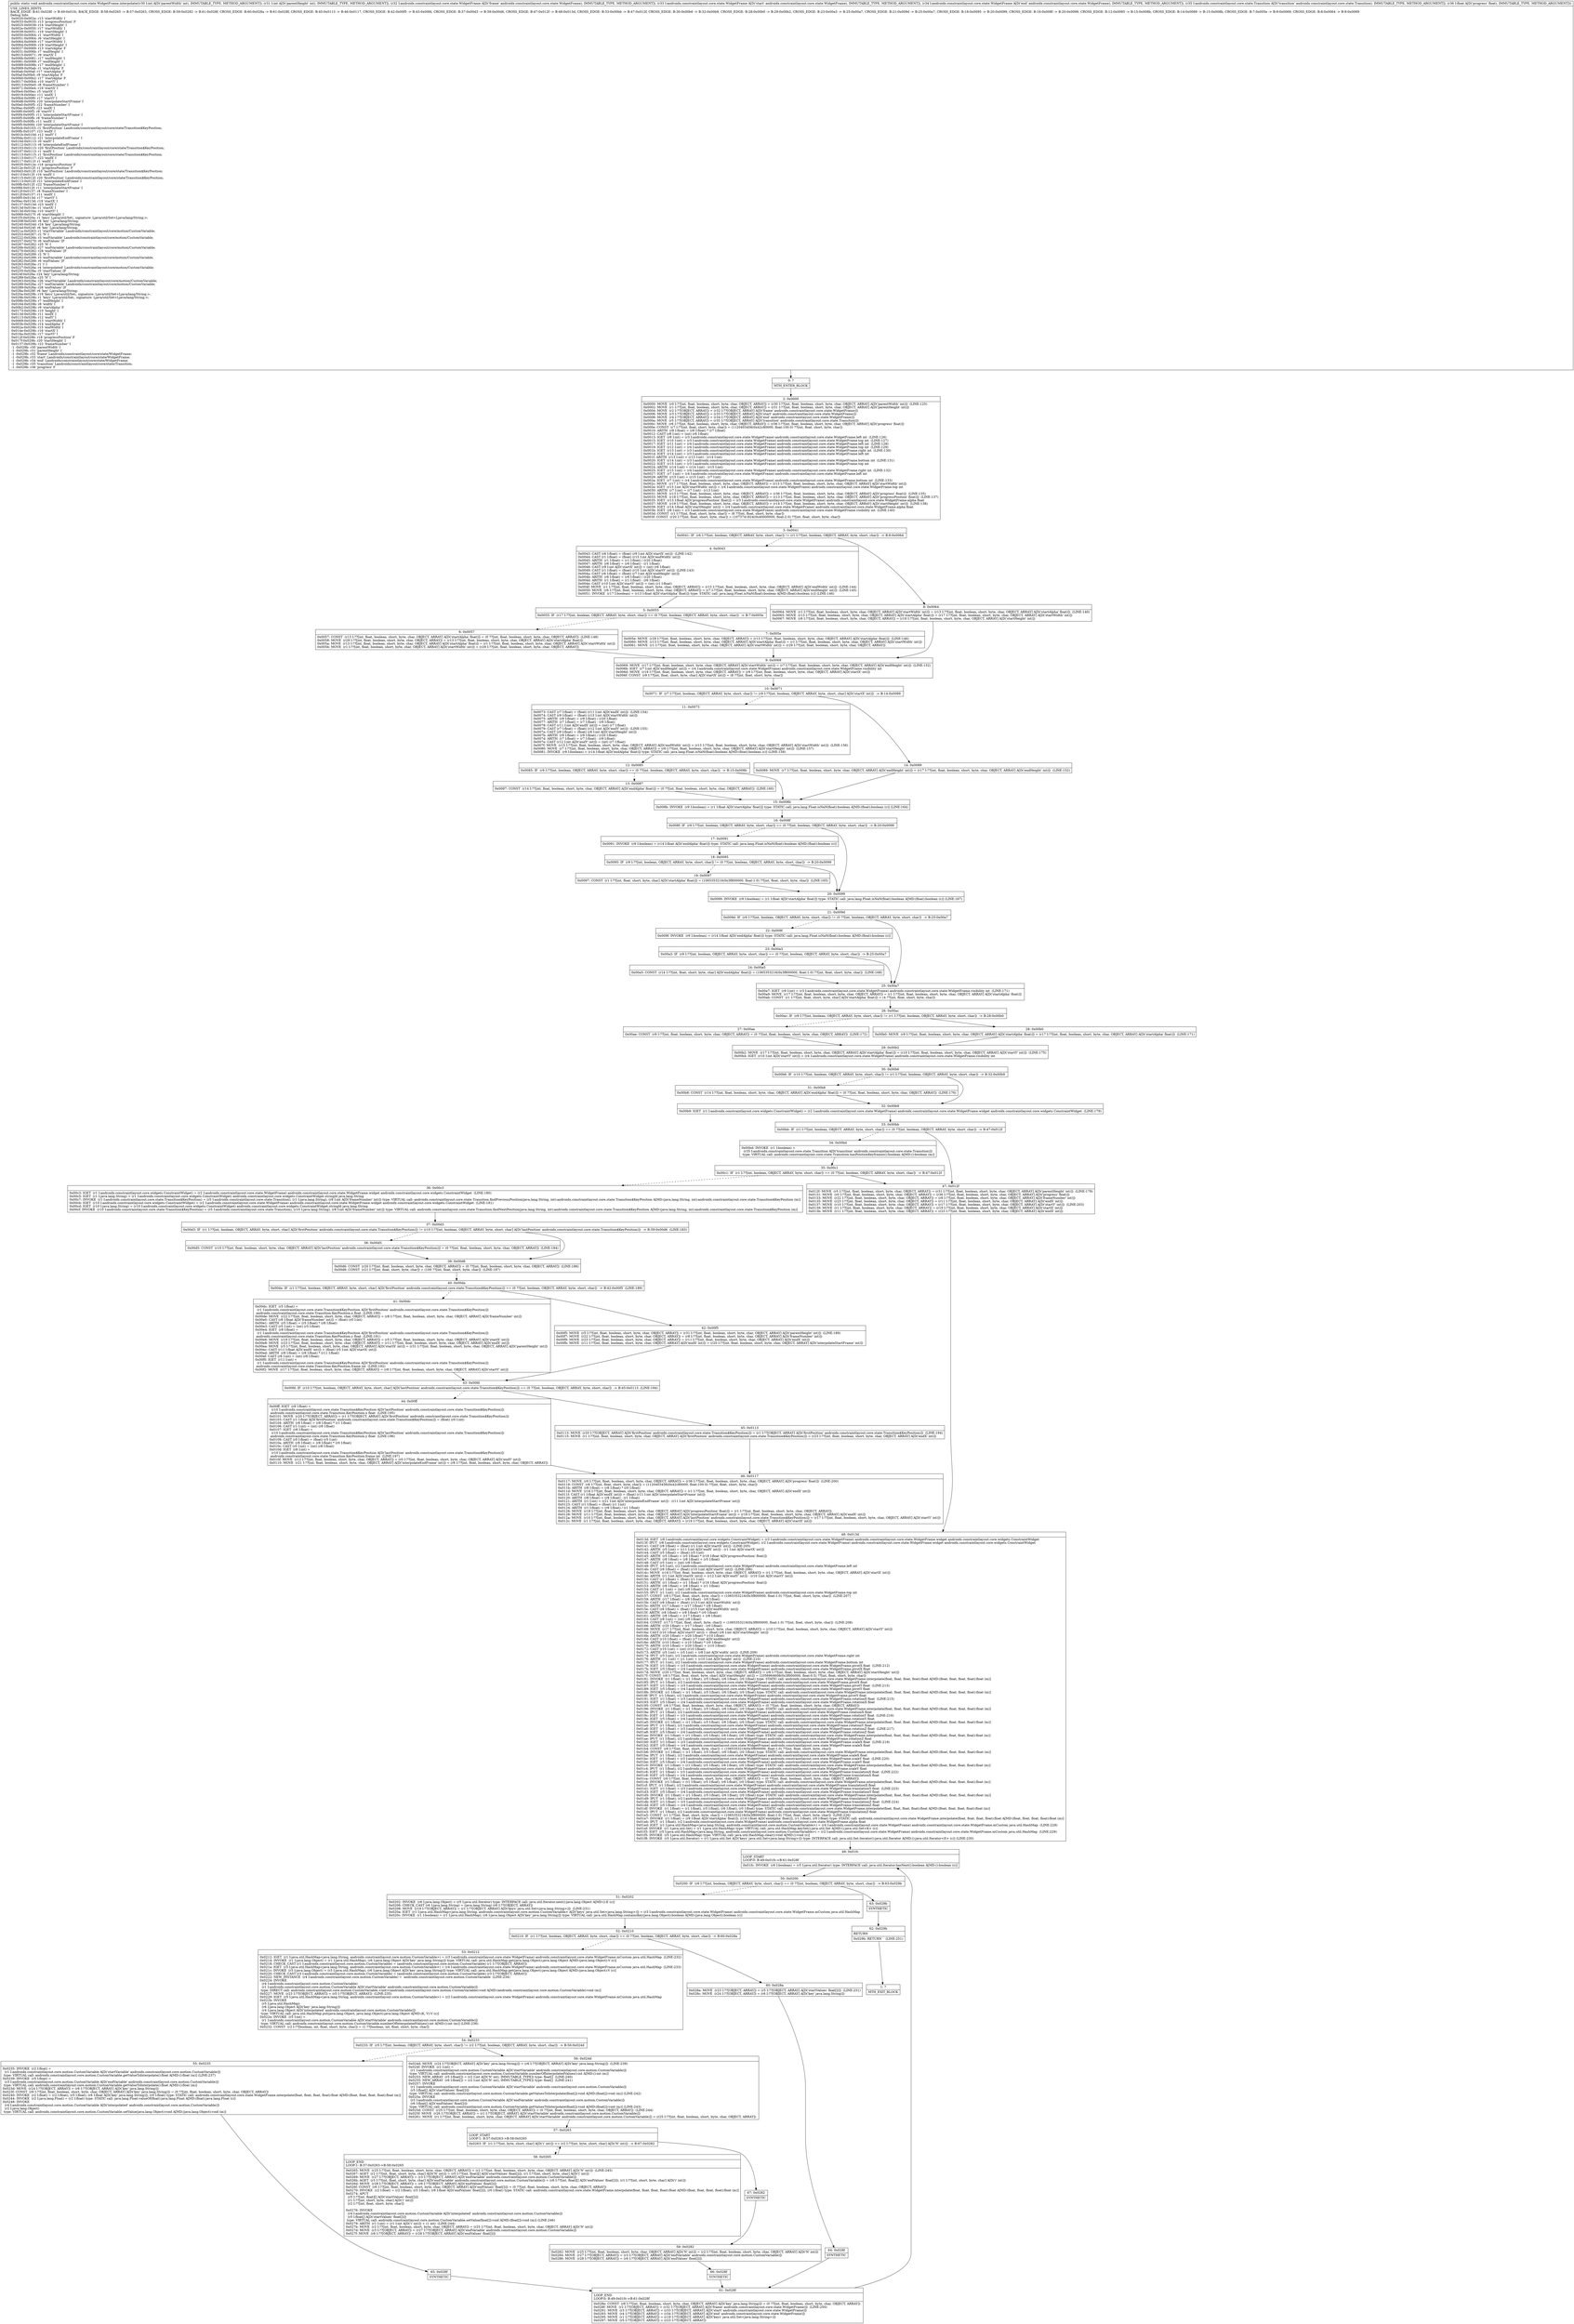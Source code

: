 digraph "CFG forandroidx.constraintlayout.core.state.WidgetFrame.interpolate(IILandroidx\/constraintlayout\/core\/state\/WidgetFrame;Landroidx\/constraintlayout\/core\/state\/WidgetFrame;Landroidx\/constraintlayout\/core\/state\/WidgetFrame;Landroidx\/constraintlayout\/core\/state\/Transition;F)V" {
Node_0 [shape=record,label="{0\:\ ?|MTH_ENTER_BLOCK\l}"];
Node_2 [shape=record,label="{2\:\ 0x0000|0x0000: MOVE  (r0 I:??[int, float, boolean, short, byte, char, OBJECT, ARRAY]) = (r30 I:??[int, float, boolean, short, byte, char, OBJECT, ARRAY] A[D('parentWidth' int)])  (LINE:125)\l0x0002: MOVE  (r1 I:??[int, float, boolean, short, byte, char, OBJECT, ARRAY]) = (r31 I:??[int, float, boolean, short, byte, char, OBJECT, ARRAY] A[D('parentHeight' int)]) \l0x0004: MOVE  (r2 I:??[OBJECT, ARRAY]) = (r32 I:??[OBJECT, ARRAY] A[D('frame' androidx.constraintlayout.core.state.WidgetFrame)]) \l0x0006: MOVE  (r3 I:??[OBJECT, ARRAY]) = (r33 I:??[OBJECT, ARRAY] A[D('start' androidx.constraintlayout.core.state.WidgetFrame)]) \l0x0008: MOVE  (r4 I:??[OBJECT, ARRAY]) = (r34 I:??[OBJECT, ARRAY] A[D('end' androidx.constraintlayout.core.state.WidgetFrame)]) \l0x000a: MOVE  (r5 I:??[OBJECT, ARRAY]) = (r35 I:??[OBJECT, ARRAY] A[D('transition' androidx.constraintlayout.core.state.Transition)]) \l0x000c: MOVE  (r6 I:??[int, float, boolean, short, byte, char, OBJECT, ARRAY]) = (r36 I:??[int, float, boolean, short, byte, char, OBJECT, ARRAY] A[D('progress' float)]) \l0x000e: CONST  (r7 I:??[int, float, short, byte, char]) = (1120403456(0x42c80000, float:100.0) ??[int, float, short, byte, char]) \l0x0010: ARITH  (r8 I:float) = (r6 I:float) * (r7 I:float) \l0x0012: CAST (r8 I:int) = (int) (r8 I:float) \l0x0013: IGET  (r9 I:int) = (r3 I:androidx.constraintlayout.core.state.WidgetFrame) androidx.constraintlayout.core.state.WidgetFrame.left int  (LINE:126)\l0x0015: IGET  (r10 I:int) = (r3 I:androidx.constraintlayout.core.state.WidgetFrame) androidx.constraintlayout.core.state.WidgetFrame.top int  (LINE:127)\l0x0017: IGET  (r11 I:int) = (r4 I:androidx.constraintlayout.core.state.WidgetFrame) androidx.constraintlayout.core.state.WidgetFrame.left int  (LINE:128)\l0x0019: IGET  (r12 I:int) = (r4 I:androidx.constraintlayout.core.state.WidgetFrame) androidx.constraintlayout.core.state.WidgetFrame.top int  (LINE:129)\l0x001b: IGET  (r13 I:int) = (r3 I:androidx.constraintlayout.core.state.WidgetFrame) androidx.constraintlayout.core.state.WidgetFrame.right int  (LINE:130)\l0x001d: IGET  (r14 I:int) = (r3 I:androidx.constraintlayout.core.state.WidgetFrame) androidx.constraintlayout.core.state.WidgetFrame.left int \l0x001f: ARITH  (r13 I:int) = (r13 I:int) \- (r14 I:int) \l0x0020: IGET  (r14 I:int) = (r3 I:androidx.constraintlayout.core.state.WidgetFrame) androidx.constraintlayout.core.state.WidgetFrame.bottom int  (LINE:131)\l0x0022: IGET  (r15 I:int) = (r3 I:androidx.constraintlayout.core.state.WidgetFrame) androidx.constraintlayout.core.state.WidgetFrame.top int \l0x0024: ARITH  (r14 I:int) = (r14 I:int) \- (r15 I:int) \l0x0025: IGET  (r15 I:int) = (r4 I:androidx.constraintlayout.core.state.WidgetFrame) androidx.constraintlayout.core.state.WidgetFrame.right int  (LINE:132)\l0x0027: IGET  (r7 I:int) = (r4 I:androidx.constraintlayout.core.state.WidgetFrame) androidx.constraintlayout.core.state.WidgetFrame.left int \l0x0029: ARITH  (r15 I:int) = (r15 I:int) \- (r7 I:int) \l0x002a: IGET  (r7 I:int) = (r4 I:androidx.constraintlayout.core.state.WidgetFrame) androidx.constraintlayout.core.state.WidgetFrame.bottom int  (LINE:133)\l0x002c: MOVE  (r17 I:??[int, float, boolean, short, byte, char, OBJECT, ARRAY]) = (r13 I:??[int, float, boolean, short, byte, char, OBJECT, ARRAY] A[D('startWidth' int)]) \l0x002e: IGET  (r13 I:int A[D('startWidth' int)]) = (r4 I:androidx.constraintlayout.core.state.WidgetFrame) androidx.constraintlayout.core.state.WidgetFrame.top int \l0x0030: ARITH  (r7 I:int) = (r7 I:int) \- (r13 I:int) \l0x0031: MOVE  (r13 I:??[int, float, boolean, short, byte, char, OBJECT, ARRAY]) = (r36 I:??[int, float, boolean, short, byte, char, OBJECT, ARRAY] A[D('progress' float)])  (LINE:135)\l0x0033: MOVE  (r18 I:??[int, float, boolean, short, byte, char, OBJECT, ARRAY]) = (r13 I:??[int, float, boolean, short, byte, char, OBJECT, ARRAY] A[D('progressPosition' float)])  (LINE:137)\l0x0035: IGET  (r13 I:float A[D('progressPosition' float)]) = (r3 I:androidx.constraintlayout.core.state.WidgetFrame) androidx.constraintlayout.core.state.WidgetFrame.alpha float \l0x0037: MOVE  (r19 I:??[int, float, boolean, short, byte, char, OBJECT, ARRAY]) = (r14 I:??[int, float, boolean, short, byte, char, OBJECT, ARRAY] A[D('startHeight' int)])  (LINE:138)\l0x0039: IGET  (r14 I:float A[D('startHeight' int)]) = (r4 I:androidx.constraintlayout.core.state.WidgetFrame) androidx.constraintlayout.core.state.WidgetFrame.alpha float \l0x003b: IGET  (r6 I:int) = (r3 I:androidx.constraintlayout.core.state.WidgetFrame) androidx.constraintlayout.core.state.WidgetFrame.visibility int  (LINE:140)\l0x003d: CONST  (r1 I:??[int, float, short, byte, char]) = (8 ??[int, float, short, byte, char]) \l0x003f: CONST  (r20 I:??[int, float, short, byte, char]) = (1073741824(0x40000000, float:2.0) ??[int, float, short, byte, char]) \l}"];
Node_3 [shape=record,label="{3\:\ 0x0041|0x0041: IF  (r6 I:??[int, boolean, OBJECT, ARRAY, byte, short, char]) != (r1 I:??[int, boolean, OBJECT, ARRAY, byte, short, char])  \-\> B:8:0x0064 \l}"];
Node_4 [shape=record,label="{4\:\ 0x0043|0x0043: CAST (r6 I:float) = (float) (r9 I:int A[D('startX' int)])  (LINE:142)\l0x0044: CAST (r1 I:float) = (float) (r15 I:int A[D('endWidth' int)]) \l0x0045: ARITH  (r1 I:float) = (r1 I:float) \/ (r20 I:float) \l0x0047: ARITH  (r6 I:float) = (r6 I:float) \- (r1 I:float) \l0x0048: CAST (r9 I:int A[D('startX' int)]) = (int) (r6 I:float) \l0x0049: CAST (r1 I:float) = (float) (r10 I:int A[D('startY' int)])  (LINE:143)\l0x004a: CAST (r6 I:float) = (float) (r7 I:int A[D('endHeight' int)]) \l0x004b: ARITH  (r6 I:float) = (r6 I:float) \/ (r20 I:float) \l0x004d: ARITH  (r1 I:float) = (r1 I:float) \- (r6 I:float) \l0x004e: CAST (r10 I:int A[D('startY' int)]) = (int) (r1 I:float) \l0x004f: MOVE  (r1 I:??[int, float, boolean, short, byte, char, OBJECT, ARRAY]) = (r15 I:??[int, float, boolean, short, byte, char, OBJECT, ARRAY] A[D('endWidth' int)])  (LINE:144)\l0x0050: MOVE  (r6 I:??[int, float, boolean, short, byte, char, OBJECT, ARRAY]) = (r7 I:??[int, float, boolean, short, byte, char, OBJECT, ARRAY] A[D('endHeight' int)])  (LINE:145)\l0x0051: INVOKE  (r17 I:boolean) = (r13 I:float A[D('startAlpha' float)]) type: STATIC call: java.lang.Float.isNaN(float):boolean A[MD:(float):boolean (c)] (LINE:146)\l}"];
Node_5 [shape=record,label="{5\:\ 0x0055|0x0055: IF  (r17 I:??[int, boolean, OBJECT, ARRAY, byte, short, char]) == (0 ??[int, boolean, OBJECT, ARRAY, byte, short, char])  \-\> B:7:0x005e \l}"];
Node_6 [shape=record,label="{6\:\ 0x0057|0x0057: CONST  (r13 I:??[int, float, boolean, short, byte, char, OBJECT, ARRAY] A[D('startAlpha' float)]) = (0 ??[int, float, boolean, short, byte, char, OBJECT, ARRAY])  (LINE:148)\l0x0058: MOVE  (r29 I:??[int, float, boolean, short, byte, char, OBJECT, ARRAY]) = (r13 I:??[int, float, boolean, short, byte, char, OBJECT, ARRAY] A[D('startAlpha' float)]) \l0x005a: MOVE  (r13 I:??[int, float, boolean, short, byte, char, OBJECT, ARRAY] A[D('startAlpha' float)]) = (r1 I:??[int, float, boolean, short, byte, char, OBJECT, ARRAY] A[D('startWidth' int)]) \l0x005b: MOVE  (r1 I:??[int, float, boolean, short, byte, char, OBJECT, ARRAY] A[D('startWidth' int)]) = (r29 I:??[int, float, boolean, short, byte, char, OBJECT, ARRAY]) \l}"];
Node_9 [shape=record,label="{9\:\ 0x0069|0x0069: MOVE  (r17 I:??[int, float, boolean, short, byte, char, OBJECT, ARRAY] A[D('startWidth' int)]) = (r7 I:??[int, float, boolean, short, byte, char, OBJECT, ARRAY] A[D('endHeight' int)])  (LINE:152)\l0x006b: IGET  (r7 I:int A[D('endHeight' int)]) = (r4 I:androidx.constraintlayout.core.state.WidgetFrame) androidx.constraintlayout.core.state.WidgetFrame.visibility int \l0x006d: MOVE  (r19 I:??[int, float, boolean, short, byte, char, OBJECT, ARRAY]) = (r9 I:??[int, float, boolean, short, byte, char, OBJECT, ARRAY] A[D('startX' int)]) \l0x006f: CONST  (r9 I:??[int, float, short, byte, char] A[D('startX' int)]) = (8 ??[int, float, short, byte, char]) \l}"];
Node_10 [shape=record,label="{10\:\ 0x0071|0x0071: IF  (r7 I:??[int, boolean, OBJECT, ARRAY, byte, short, char]) != (r9 I:??[int, boolean, OBJECT, ARRAY, byte, short, char] A[D('startX' int)])  \-\> B:14:0x0089 \l}"];
Node_11 [shape=record,label="{11\:\ 0x0073|0x0073: CAST (r7 I:float) = (float) (r11 I:int A[D('endX' int)])  (LINE:154)\l0x0074: CAST (r9 I:float) = (float) (r13 I:int A[D('startWidth' int)]) \l0x0075: ARITH  (r9 I:float) = (r9 I:float) \/ (r20 I:float) \l0x0077: ARITH  (r7 I:float) = (r7 I:float) \- (r9 I:float) \l0x0078: CAST (r11 I:int A[D('endX' int)]) = (int) (r7 I:float) \l0x0079: CAST (r7 I:float) = (float) (r12 I:int A[D('endY' int)])  (LINE:155)\l0x007a: CAST (r9 I:float) = (float) (r6 I:int A[D('startHeight' int)]) \l0x007b: ARITH  (r9 I:float) = (r9 I:float) \/ (r20 I:float) \l0x007d: ARITH  (r7 I:float) = (r7 I:float) \- (r9 I:float) \l0x007e: CAST (r12 I:int A[D('endY' int)]) = (int) (r7 I:float) \l0x007f: MOVE  (r15 I:??[int, float, boolean, short, byte, char, OBJECT, ARRAY] A[D('endWidth' int)]) = (r13 I:??[int, float, boolean, short, byte, char, OBJECT, ARRAY] A[D('startWidth' int)])  (LINE:156)\l0x0080: MOVE  (r7 I:??[int, float, boolean, short, byte, char, OBJECT, ARRAY]) = (r6 I:??[int, float, boolean, short, byte, char, OBJECT, ARRAY] A[D('startHeight' int)])  (LINE:157)\l0x0081: INVOKE  (r9 I:boolean) = (r14 I:float A[D('endAlpha' float)]) type: STATIC call: java.lang.Float.isNaN(float):boolean A[MD:(float):boolean (c)] (LINE:158)\l}"];
Node_12 [shape=record,label="{12\:\ 0x0085|0x0085: IF  (r9 I:??[int, boolean, OBJECT, ARRAY, byte, short, char]) == (0 ??[int, boolean, OBJECT, ARRAY, byte, short, char])  \-\> B:15:0x008b \l}"];
Node_13 [shape=record,label="{13\:\ 0x0087|0x0087: CONST  (r14 I:??[int, float, boolean, short, byte, char, OBJECT, ARRAY] A[D('endAlpha' float)]) = (0 ??[int, float, boolean, short, byte, char, OBJECT, ARRAY])  (LINE:160)\l}"];
Node_15 [shape=record,label="{15\:\ 0x008b|0x008b: INVOKE  (r9 I:boolean) = (r1 I:float A[D('startAlpha' float)]) type: STATIC call: java.lang.Float.isNaN(float):boolean A[MD:(float):boolean (c)] (LINE:164)\l}"];
Node_16 [shape=record,label="{16\:\ 0x008f|0x008f: IF  (r9 I:??[int, boolean, OBJECT, ARRAY, byte, short, char]) == (0 ??[int, boolean, OBJECT, ARRAY, byte, short, char])  \-\> B:20:0x0099 \l}"];
Node_17 [shape=record,label="{17\:\ 0x0091|0x0091: INVOKE  (r9 I:boolean) = (r14 I:float A[D('endAlpha' float)]) type: STATIC call: java.lang.Float.isNaN(float):boolean A[MD:(float):boolean (c)]\l}"];
Node_18 [shape=record,label="{18\:\ 0x0095|0x0095: IF  (r9 I:??[int, boolean, OBJECT, ARRAY, byte, short, char]) != (0 ??[int, boolean, OBJECT, ARRAY, byte, short, char])  \-\> B:20:0x0099 \l}"];
Node_19 [shape=record,label="{19\:\ 0x0097|0x0097: CONST  (r1 I:??[int, float, short, byte, char] A[D('startAlpha' float)]) = (1065353216(0x3f800000, float:1.0) ??[int, float, short, byte, char])  (LINE:165)\l}"];
Node_20 [shape=record,label="{20\:\ 0x0099|0x0099: INVOKE  (r9 I:boolean) = (r1 I:float A[D('startAlpha' float)]) type: STATIC call: java.lang.Float.isNaN(float):boolean A[MD:(float):boolean (c)] (LINE:167)\l}"];
Node_21 [shape=record,label="{21\:\ 0x009d|0x009d: IF  (r9 I:??[int, boolean, OBJECT, ARRAY, byte, short, char]) != (0 ??[int, boolean, OBJECT, ARRAY, byte, short, char])  \-\> B:25:0x00a7 \l}"];
Node_22 [shape=record,label="{22\:\ 0x009f|0x009f: INVOKE  (r9 I:boolean) = (r14 I:float A[D('endAlpha' float)]) type: STATIC call: java.lang.Float.isNaN(float):boolean A[MD:(float):boolean (c)]\l}"];
Node_23 [shape=record,label="{23\:\ 0x00a3|0x00a3: IF  (r9 I:??[int, boolean, OBJECT, ARRAY, byte, short, char]) == (0 ??[int, boolean, OBJECT, ARRAY, byte, short, char])  \-\> B:25:0x00a7 \l}"];
Node_24 [shape=record,label="{24\:\ 0x00a5|0x00a5: CONST  (r14 I:??[int, float, short, byte, char] A[D('endAlpha' float)]) = (1065353216(0x3f800000, float:1.0) ??[int, float, short, byte, char])  (LINE:168)\l}"];
Node_25 [shape=record,label="{25\:\ 0x00a7|0x00a7: IGET  (r9 I:int) = (r3 I:androidx.constraintlayout.core.state.WidgetFrame) androidx.constraintlayout.core.state.WidgetFrame.visibility int  (LINE:171)\l0x00a9: MOVE  (r17 I:??[int, float, boolean, short, byte, char, OBJECT, ARRAY]) = (r1 I:??[int, float, boolean, short, byte, char, OBJECT, ARRAY] A[D('startAlpha' float)]) \l0x00ab: CONST  (r1 I:??[int, float, short, byte, char] A[D('startAlpha' float)]) = (4 ??[int, float, short, byte, char]) \l}"];
Node_26 [shape=record,label="{26\:\ 0x00ac|0x00ac: IF  (r9 I:??[int, boolean, OBJECT, ARRAY, byte, short, char]) != (r1 I:??[int, boolean, OBJECT, ARRAY, byte, short, char])  \-\> B:28:0x00b0 \l}"];
Node_27 [shape=record,label="{27\:\ 0x00ae|0x00ae: CONST  (r9 I:??[int, float, boolean, short, byte, char, OBJECT, ARRAY]) = (0 ??[int, float, boolean, short, byte, char, OBJECT, ARRAY])  (LINE:172)\l}"];
Node_29 [shape=record,label="{29\:\ 0x00b2|0x00b2: MOVE  (r17 I:??[int, float, boolean, short, byte, char, OBJECT, ARRAY] A[D('startAlpha' float)]) = (r10 I:??[int, float, boolean, short, byte, char, OBJECT, ARRAY] A[D('startY' int)])  (LINE:175)\l0x00b4: IGET  (r10 I:int A[D('startY' int)]) = (r4 I:androidx.constraintlayout.core.state.WidgetFrame) androidx.constraintlayout.core.state.WidgetFrame.visibility int \l}"];
Node_30 [shape=record,label="{30\:\ 0x00b6|0x00b6: IF  (r10 I:??[int, boolean, OBJECT, ARRAY, byte, short, char]) != (r1 I:??[int, boolean, OBJECT, ARRAY, byte, short, char])  \-\> B:32:0x00b9 \l}"];
Node_31 [shape=record,label="{31\:\ 0x00b8|0x00b8: CONST  (r14 I:??[int, float, boolean, short, byte, char, OBJECT, ARRAY] A[D('endAlpha' float)]) = (0 ??[int, float, boolean, short, byte, char, OBJECT, ARRAY])  (LINE:176)\l}"];
Node_32 [shape=record,label="{32\:\ 0x00b9|0x00b9: IGET  (r1 I:androidx.constraintlayout.core.widgets.ConstraintWidget) = (r2 I:androidx.constraintlayout.core.state.WidgetFrame) androidx.constraintlayout.core.state.WidgetFrame.widget androidx.constraintlayout.core.widgets.ConstraintWidget  (LINE:179)\l}"];
Node_33 [shape=record,label="{33\:\ 0x00bb|0x00bb: IF  (r1 I:??[int, boolean, OBJECT, ARRAY, byte, short, char]) == (0 ??[int, boolean, OBJECT, ARRAY, byte, short, char])  \-\> B:47:0x012f \l}"];
Node_34 [shape=record,label="{34\:\ 0x00bd|0x00bd: INVOKE  (r1 I:boolean) = \l  (r35 I:androidx.constraintlayout.core.state.Transition A[D('transition' androidx.constraintlayout.core.state.Transition)])\l type: VIRTUAL call: androidx.constraintlayout.core.state.Transition.hasPositionKeyframes():boolean A[MD:():boolean (m)]\l}"];
Node_35 [shape=record,label="{35\:\ 0x00c1|0x00c1: IF  (r1 I:??[int, boolean, OBJECT, ARRAY, byte, short, char]) == (0 ??[int, boolean, OBJECT, ARRAY, byte, short, char])  \-\> B:47:0x012f \l}"];
Node_36 [shape=record,label="{36\:\ 0x00c3|0x00c3: IGET  (r1 I:androidx.constraintlayout.core.widgets.ConstraintWidget) = (r2 I:androidx.constraintlayout.core.state.WidgetFrame) androidx.constraintlayout.core.state.WidgetFrame.widget androidx.constraintlayout.core.widgets.ConstraintWidget  (LINE:180)\l0x00c5: IGET  (r1 I:java.lang.String) = (r1 I:androidx.constraintlayout.core.widgets.ConstraintWidget) androidx.constraintlayout.core.widgets.ConstraintWidget.stringId java.lang.String \l0x00c7: INVOKE  (r1 I:androidx.constraintlayout.core.state.Transition$KeyPosition) = (r5 I:androidx.constraintlayout.core.state.Transition), (r1 I:java.lang.String), (r8 I:int A[D('frameNumber' int)]) type: VIRTUAL call: androidx.constraintlayout.core.state.Transition.findPreviousPosition(java.lang.String, int):androidx.constraintlayout.core.state.Transition$KeyPosition A[MD:(java.lang.String, int):androidx.constraintlayout.core.state.Transition$KeyPosition (m)]\l0x00cb: IGET  (r10 I:androidx.constraintlayout.core.widgets.ConstraintWidget) = (r2 I:androidx.constraintlayout.core.state.WidgetFrame) androidx.constraintlayout.core.state.WidgetFrame.widget androidx.constraintlayout.core.widgets.ConstraintWidget  (LINE:181)\l0x00cd: IGET  (r10 I:java.lang.String) = (r10 I:androidx.constraintlayout.core.widgets.ConstraintWidget) androidx.constraintlayout.core.widgets.ConstraintWidget.stringId java.lang.String \l0x00cf: INVOKE  (r10 I:androidx.constraintlayout.core.state.Transition$KeyPosition) = (r5 I:androidx.constraintlayout.core.state.Transition), (r10 I:java.lang.String), (r8 I:int A[D('frameNumber' int)]) type: VIRTUAL call: androidx.constraintlayout.core.state.Transition.findNextPosition(java.lang.String, int):androidx.constraintlayout.core.state.Transition$KeyPosition A[MD:(java.lang.String, int):androidx.constraintlayout.core.state.Transition$KeyPosition (m)]\l}"];
Node_37 [shape=record,label="{37\:\ 0x00d3|0x00d3: IF  (r1 I:??[int, boolean, OBJECT, ARRAY, byte, short, char] A[D('firstPosition' androidx.constraintlayout.core.state.Transition$KeyPosition)]) != (r10 I:??[int, boolean, OBJECT, ARRAY, byte, short, char] A[D('lastPosition' androidx.constraintlayout.core.state.Transition$KeyPosition)])  \-\> B:39:0x00d6  (LINE:183)\l}"];
Node_38 [shape=record,label="{38\:\ 0x00d5|0x00d5: CONST  (r10 I:??[int, float, boolean, short, byte, char, OBJECT, ARRAY] A[D('lastPosition' androidx.constraintlayout.core.state.Transition$KeyPosition)]) = (0 ??[int, float, boolean, short, byte, char, OBJECT, ARRAY])  (LINE:184)\l}"];
Node_39 [shape=record,label="{39\:\ 0x00d6|0x00d6: CONST  (r20 I:??[int, float, boolean, short, byte, char, OBJECT, ARRAY]) = (0 ??[int, float, boolean, short, byte, char, OBJECT, ARRAY])  (LINE:186)\l0x00d8: CONST  (r21 I:??[int, float, short, byte, char]) = (100 ??[int, float, short, byte, char])  (LINE:187)\l}"];
Node_40 [shape=record,label="{40\:\ 0x00da|0x00da: IF  (r1 I:??[int, boolean, OBJECT, ARRAY, byte, short, char] A[D('firstPosition' androidx.constraintlayout.core.state.Transition$KeyPosition)]) == (0 ??[int, boolean, OBJECT, ARRAY, byte, short, char])  \-\> B:42:0x00f5  (LINE:189)\l}"];
Node_41 [shape=record,label="{41\:\ 0x00dc|0x00dc: IGET  (r5 I:float) = \l  (r1 I:androidx.constraintlayout.core.state.Transition$KeyPosition A[D('firstPosition' androidx.constraintlayout.core.state.Transition$KeyPosition)])\l androidx.constraintlayout.core.state.Transition.KeyPosition.x float  (LINE:190)\l0x00de: MOVE  (r22 I:??[int, float, boolean, short, byte, char, OBJECT, ARRAY]) = (r8 I:??[int, float, boolean, short, byte, char, OBJECT, ARRAY] A[D('frameNumber' int)]) \l0x00e0: CAST (r8 I:float A[D('frameNumber' int)]) = (float) (r0 I:int) \l0x00e1: ARITH  (r5 I:float) = (r5 I:float) * (r8 I:float) \l0x00e3: CAST (r5 I:int) = (int) (r5 I:float) \l0x00e4: IGET  (r8 I:float) = \l  (r1 I:androidx.constraintlayout.core.state.Transition$KeyPosition A[D('firstPosition' androidx.constraintlayout.core.state.Transition$KeyPosition)])\l androidx.constraintlayout.core.state.Transition.KeyPosition.y float  (LINE:191)\l0x00e6: MOVE  (r19 I:??[int, float, boolean, short, byte, char, OBJECT, ARRAY]) = (r5 I:??[int, float, boolean, short, byte, char, OBJECT, ARRAY] A[D('startX' int)]) \l0x00e8: MOVE  (r23 I:??[int, float, boolean, short, byte, char, OBJECT, ARRAY]) = (r11 I:??[int, float, boolean, short, byte, char, OBJECT, ARRAY] A[D('endX' int)]) \l0x00ea: MOVE  (r5 I:??[int, float, boolean, short, byte, char, OBJECT, ARRAY] A[D('startX' int)]) = (r31 I:??[int, float, boolean, short, byte, char, OBJECT, ARRAY] A[D('parentHeight' int)]) \l0x00ec: CAST (r11 I:float A[D('endX' int)]) = (float) (r5 I:int A[D('startX' int)]) \l0x00ed: ARITH  (r8 I:float) = (r8 I:float) * (r11 I:float) \l0x00ef: CAST (r8 I:int) = (int) (r8 I:float) \l0x00f0: IGET  (r11 I:int) = \l  (r1 I:androidx.constraintlayout.core.state.Transition$KeyPosition A[D('firstPosition' androidx.constraintlayout.core.state.Transition$KeyPosition)])\l androidx.constraintlayout.core.state.Transition.KeyPosition.frame int  (LINE:192)\l0x00f2: MOVE  (r17 I:??[int, float, boolean, short, byte, char, OBJECT, ARRAY]) = (r8 I:??[int, float, boolean, short, byte, char, OBJECT, ARRAY] A[D('startY' int)]) \l}"];
Node_43 [shape=record,label="{43\:\ 0x00fd|0x00fd: IF  (r10 I:??[int, boolean, OBJECT, ARRAY, byte, short, char] A[D('lastPosition' androidx.constraintlayout.core.state.Transition$KeyPosition)]) == (0 ??[int, boolean, OBJECT, ARRAY, byte, short, char])  \-\> B:45:0x0113  (LINE:194)\l}"];
Node_44 [shape=record,label="{44\:\ 0x00ff|0x00ff: IGET  (r8 I:float) = \l  (r10 I:androidx.constraintlayout.core.state.Transition$KeyPosition A[D('lastPosition' androidx.constraintlayout.core.state.Transition$KeyPosition)])\l androidx.constraintlayout.core.state.Transition.KeyPosition.x float  (LINE:195)\l0x0101: MOVE  (r20 I:??[OBJECT, ARRAY]) = (r1 I:??[OBJECT, ARRAY] A[D('firstPosition' androidx.constraintlayout.core.state.Transition$KeyPosition)]) \l0x0103: CAST (r1 I:float A[D('firstPosition' androidx.constraintlayout.core.state.Transition$KeyPosition)]) = (float) (r0 I:int) \l0x0104: ARITH  (r8 I:float) = (r8 I:float) * (r1 I:float) \l0x0106: CAST (r1 I:int) = (int) (r8 I:float) \l0x0107: IGET  (r8 I:float) = \l  (r10 I:androidx.constraintlayout.core.state.Transition$KeyPosition A[D('lastPosition' androidx.constraintlayout.core.state.Transition$KeyPosition)])\l androidx.constraintlayout.core.state.Transition.KeyPosition.y float  (LINE:196)\l0x0109: CAST (r0 I:float) = (float) (r5 I:int) \l0x010a: ARITH  (r8 I:float) = (r8 I:float) * (r0 I:float) \l0x010c: CAST (r0 I:int) = (int) (r8 I:float) \l0x010d: IGET  (r8 I:int) = \l  (r10 I:androidx.constraintlayout.core.state.Transition$KeyPosition A[D('lastPosition' androidx.constraintlayout.core.state.Transition$KeyPosition)])\l androidx.constraintlayout.core.state.Transition.KeyPosition.frame int  (LINE:197)\l0x010f: MOVE  (r12 I:??[int, float, boolean, short, byte, char, OBJECT, ARRAY]) = (r0 I:??[int, float, boolean, short, byte, char, OBJECT, ARRAY] A[D('endY' int)]) \l0x0110: MOVE  (r21 I:??[int, float, boolean, short, byte, char, OBJECT, ARRAY] A[D('interpolateEndFrame' int)]) = (r8 I:??[int, float, boolean, short, byte, char, OBJECT, ARRAY]) \l}"];
Node_46 [shape=record,label="{46\:\ 0x0117|0x0117: MOVE  (r0 I:??[int, float, boolean, short, byte, char, OBJECT, ARRAY]) = (r36 I:??[int, float, boolean, short, byte, char, OBJECT, ARRAY] A[D('progress' float)])  (LINE:200)\l0x0119: CONST  (r8 I:??[int, float, short, byte, char]) = (1120403456(0x42c80000, float:100.0) ??[int, float, short, byte, char]) \l0x011b: ARITH  (r8 I:float) = (r8 I:float) * (r0 I:float) \l0x011d: MOVE  (r16 I:??[int, float, boolean, short, byte, char, OBJECT, ARRAY]) = (r1 I:??[int, float, boolean, short, byte, char, OBJECT, ARRAY] A[D('endX' int)]) \l0x011f: CAST (r1 I:float A[D('endX' int)]) = (float) (r11 I:int A[D('interpolateStartFrame' int)]) \l0x0120: ARITH  (r8 I:float) = (r8 I:float) \- (r1 I:float) \l0x0121: ARITH  (r1 I:int) = (r21 I:int A[D('interpolateEndFrame' int)]) \- (r11 I:int A[D('interpolateStartFrame' int)]) \l0x0123: CAST (r1 I:float) = (float) (r1 I:int) \l0x0124: ARITH  (r1 I:float) = (r8 I:float) \/ (r1 I:float) \l0x0126: MOVE  (r18 I:??[int, float, boolean, short, byte, char, OBJECT, ARRAY] A[D('progressPosition' float)]) = (r1 I:??[int, float, boolean, short, byte, char, OBJECT, ARRAY]) \l0x0128: MOVE  (r11 I:??[int, float, boolean, short, byte, char, OBJECT, ARRAY] A[D('interpolateStartFrame' int)]) = (r16 I:??[int, float, boolean, short, byte, char, OBJECT, ARRAY] A[D('endX' int)]) \l0x012a: MOVE  (r10 I:??[int, float, boolean, short, byte, char, OBJECT, ARRAY] A[D('lastPosition' androidx.constraintlayout.core.state.Transition$KeyPosition)]) = (r17 I:??[int, float, boolean, short, byte, char, OBJECT, ARRAY] A[D('startY' int)]) \l0x012c: MOVE  (r1 I:??[int, float, boolean, short, byte, char, OBJECT, ARRAY]) = (r19 I:??[int, float, boolean, short, byte, char, OBJECT, ARRAY] A[D('startX' int)]) \l}"];
Node_48 [shape=record,label="{48\:\ 0x013d|0x013d: IGET  (r8 I:androidx.constraintlayout.core.widgets.ConstraintWidget) = (r3 I:androidx.constraintlayout.core.state.WidgetFrame) androidx.constraintlayout.core.state.WidgetFrame.widget androidx.constraintlayout.core.widgets.ConstraintWidget \l0x013f: IPUT  (r8 I:androidx.constraintlayout.core.widgets.ConstraintWidget), (r2 I:androidx.constraintlayout.core.state.WidgetFrame) androidx.constraintlayout.core.state.WidgetFrame.widget androidx.constraintlayout.core.widgets.ConstraintWidget \l0x0141: CAST (r8 I:float) = (float) (r1 I:int A[D('startX' int)])  (LINE:205)\l0x0142: ARITH  (r5 I:int) = (r11 I:int A[D('endX' int)]) \- (r1 I:int A[D('startX' int)]) \l0x0144: CAST (r5 I:float) = (float) (r5 I:int) \l0x0145: ARITH  (r5 I:float) = (r5 I:float) * (r18 I:float A[D('progressPosition' float)]) \l0x0147: ARITH  (r8 I:float) = (r8 I:float) + (r5 I:float) \l0x0148: CAST (r5 I:int) = (int) (r8 I:float) \l0x0149: IPUT  (r5 I:int), (r2 I:androidx.constraintlayout.core.state.WidgetFrame) androidx.constraintlayout.core.state.WidgetFrame.left int \l0x014b: CAST (r8 I:float) = (float) (r10 I:int A[D('startY' int)])  (LINE:206)\l0x014c: MOVE  (r16 I:??[int, float, boolean, short, byte, char, OBJECT, ARRAY]) = (r1 I:??[int, float, boolean, short, byte, char, OBJECT, ARRAY] A[D('startX' int)]) \l0x014e: ARITH  (r1 I:int A[D('startX' int)]) = (r12 I:int A[D('endY' int)]) \- (r10 I:int A[D('startY' int)]) \l0x0150: CAST (r1 I:float) = (float) (r1 I:int) \l0x0151: ARITH  (r1 I:float) = (r1 I:float) * (r18 I:float A[D('progressPosition' float)]) \l0x0153: ARITH  (r8 I:float) = (r8 I:float) + (r1 I:float) \l0x0154: CAST (r1 I:int) = (int) (r8 I:float) \l0x0155: IPUT  (r1 I:int), (r2 I:androidx.constraintlayout.core.state.WidgetFrame) androidx.constraintlayout.core.state.WidgetFrame.top int \l0x0157: CONST  (r8 I:??[int, float, short, byte, char]) = (1065353216(0x3f800000, float:1.0) ??[int, float, short, byte, char])  (LINE:207)\l0x0159: ARITH  (r17 I:float) = (r8 I:float) \- (r0 I:float) \l0x015b: CAST (r8 I:float) = (float) (r13 I:int A[D('startWidth' int)]) \l0x015c: ARITH  (r17 I:float) = (r17 I:float) * (r8 I:float) \l0x015e: CAST (r8 I:float) = (float) (r15 I:int A[D('endWidth' int)]) \l0x015f: ARITH  (r8 I:float) = (r8 I:float) * (r0 I:float) \l0x0161: ARITH  (r8 I:float) = (r17 I:float) + (r8 I:float) \l0x0163: CAST (r8 I:int) = (int) (r8 I:float) \l0x0164: CONST  (r17 I:??[int, float, short, byte, char]) = (1065353216(0x3f800000, float:1.0) ??[int, float, short, byte, char])  (LINE:208)\l0x0166: ARITH  (r20 I:float) = (r17 I:float) \- (r0 I:float) \l0x0168: MOVE  (r17 I:??[int, float, boolean, short, byte, char, OBJECT, ARRAY]) = (r10 I:??[int, float, boolean, short, byte, char, OBJECT, ARRAY] A[D('startY' int)]) \l0x016a: CAST (r10 I:float A[D('startY' int)]) = (float) (r6 I:int A[D('startHeight' int)]) \l0x016b: ARITH  (r20 I:float) = (r20 I:float) * (r10 I:float) \l0x016d: CAST (r10 I:float) = (float) (r7 I:int A[D('endHeight' int)]) \l0x016e: ARITH  (r10 I:float) = (r10 I:float) * (r0 I:float) \l0x0170: ARITH  (r10 I:float) = (r20 I:float) + (r10 I:float) \l0x0172: CAST (r10 I:int) = (int) (r10 I:float) \l0x0173: ARITH  (r5 I:int) = (r5 I:int) + (r8 I:int A[D('width' int)])  (LINE:209)\l0x0174: IPUT  (r5 I:int), (r2 I:androidx.constraintlayout.core.state.WidgetFrame) androidx.constraintlayout.core.state.WidgetFrame.right int \l0x0176: ARITH  (r1 I:int) = (r1 I:int) + (r10 I:int A[D('height' int)])  (LINE:210)\l0x0177: IPUT  (r1 I:int), (r2 I:androidx.constraintlayout.core.state.WidgetFrame) androidx.constraintlayout.core.state.WidgetFrame.bottom int \l0x0179: IGET  (r1 I:float) = (r3 I:androidx.constraintlayout.core.state.WidgetFrame) androidx.constraintlayout.core.state.WidgetFrame.pivotX float  (LINE:212)\l0x017b: IGET  (r5 I:float) = (r4 I:androidx.constraintlayout.core.state.WidgetFrame) androidx.constraintlayout.core.state.WidgetFrame.pivotX float \l0x017d: MOVE  (r20 I:??[int, float, boolean, short, byte, char, OBJECT, ARRAY]) = (r6 I:??[int, float, boolean, short, byte, char, OBJECT, ARRAY] A[D('startHeight' int)]) \l0x017f: CONST  (r6 I:??[int, float, short, byte, char] A[D('startHeight' int)]) = (1056964608(0x3f000000, float:0.5) ??[int, float, short, byte, char]) \l0x0181: INVOKE  (r1 I:float) = (r1 I:float), (r5 I:float), (r6 I:float), (r0 I:float) type: STATIC call: androidx.constraintlayout.core.state.WidgetFrame.interpolate(float, float, float, float):float A[MD:(float, float, float, float):float (m)]\l0x0185: IPUT  (r1 I:float), (r2 I:androidx.constraintlayout.core.state.WidgetFrame) androidx.constraintlayout.core.state.WidgetFrame.pivotX float \l0x0187: IGET  (r1 I:float) = (r3 I:androidx.constraintlayout.core.state.WidgetFrame) androidx.constraintlayout.core.state.WidgetFrame.pivotY float  (LINE:213)\l0x0189: IGET  (r5 I:float) = (r4 I:androidx.constraintlayout.core.state.WidgetFrame) androidx.constraintlayout.core.state.WidgetFrame.pivotY float \l0x018b: INVOKE  (r1 I:float) = (r1 I:float), (r5 I:float), (r6 I:float), (r0 I:float) type: STATIC call: androidx.constraintlayout.core.state.WidgetFrame.interpolate(float, float, float, float):float A[MD:(float, float, float, float):float (m)]\l0x018f: IPUT  (r1 I:float), (r2 I:androidx.constraintlayout.core.state.WidgetFrame) androidx.constraintlayout.core.state.WidgetFrame.pivotY float \l0x0191: IGET  (r1 I:float) = (r3 I:androidx.constraintlayout.core.state.WidgetFrame) androidx.constraintlayout.core.state.WidgetFrame.rotationX float  (LINE:215)\l0x0193: IGET  (r5 I:float) = (r4 I:androidx.constraintlayout.core.state.WidgetFrame) androidx.constraintlayout.core.state.WidgetFrame.rotationX float \l0x0195: CONST  (r6 I:??[int, float, boolean, short, byte, char, OBJECT, ARRAY]) = (0 ??[int, float, boolean, short, byte, char, OBJECT, ARRAY]) \l0x0196: INVOKE  (r1 I:float) = (r1 I:float), (r5 I:float), (r6 I:float), (r0 I:float) type: STATIC call: androidx.constraintlayout.core.state.WidgetFrame.interpolate(float, float, float, float):float A[MD:(float, float, float, float):float (m)]\l0x019a: IPUT  (r1 I:float), (r2 I:androidx.constraintlayout.core.state.WidgetFrame) androidx.constraintlayout.core.state.WidgetFrame.rotationX float \l0x019c: IGET  (r1 I:float) = (r3 I:androidx.constraintlayout.core.state.WidgetFrame) androidx.constraintlayout.core.state.WidgetFrame.rotationY float  (LINE:216)\l0x019e: IGET  (r5 I:float) = (r4 I:androidx.constraintlayout.core.state.WidgetFrame) androidx.constraintlayout.core.state.WidgetFrame.rotationY float \l0x01a0: INVOKE  (r1 I:float) = (r1 I:float), (r5 I:float), (r6 I:float), (r0 I:float) type: STATIC call: androidx.constraintlayout.core.state.WidgetFrame.interpolate(float, float, float, float):float A[MD:(float, float, float, float):float (m)]\l0x01a4: IPUT  (r1 I:float), (r2 I:androidx.constraintlayout.core.state.WidgetFrame) androidx.constraintlayout.core.state.WidgetFrame.rotationY float \l0x01a6: IGET  (r1 I:float) = (r3 I:androidx.constraintlayout.core.state.WidgetFrame) androidx.constraintlayout.core.state.WidgetFrame.rotationZ float  (LINE:217)\l0x01a8: IGET  (r5 I:float) = (r4 I:androidx.constraintlayout.core.state.WidgetFrame) androidx.constraintlayout.core.state.WidgetFrame.rotationZ float \l0x01aa: INVOKE  (r1 I:float) = (r1 I:float), (r5 I:float), (r6 I:float), (r0 I:float) type: STATIC call: androidx.constraintlayout.core.state.WidgetFrame.interpolate(float, float, float, float):float A[MD:(float, float, float, float):float (m)]\l0x01ae: IPUT  (r1 I:float), (r2 I:androidx.constraintlayout.core.state.WidgetFrame) androidx.constraintlayout.core.state.WidgetFrame.rotationZ float \l0x01b0: IGET  (r1 I:float) = (r3 I:androidx.constraintlayout.core.state.WidgetFrame) androidx.constraintlayout.core.state.WidgetFrame.scaleX float  (LINE:219)\l0x01b2: IGET  (r5 I:float) = (r4 I:androidx.constraintlayout.core.state.WidgetFrame) androidx.constraintlayout.core.state.WidgetFrame.scaleX float \l0x01b4: CONST  (r6 I:??[int, float, short, byte, char]) = (1065353216(0x3f800000, float:1.0) ??[int, float, short, byte, char]) \l0x01b6: INVOKE  (r1 I:float) = (r1 I:float), (r5 I:float), (r6 I:float), (r0 I:float) type: STATIC call: androidx.constraintlayout.core.state.WidgetFrame.interpolate(float, float, float, float):float A[MD:(float, float, float, float):float (m)]\l0x01ba: IPUT  (r1 I:float), (r2 I:androidx.constraintlayout.core.state.WidgetFrame) androidx.constraintlayout.core.state.WidgetFrame.scaleX float \l0x01bc: IGET  (r1 I:float) = (r3 I:androidx.constraintlayout.core.state.WidgetFrame) androidx.constraintlayout.core.state.WidgetFrame.scaleY float  (LINE:220)\l0x01be: IGET  (r5 I:float) = (r4 I:androidx.constraintlayout.core.state.WidgetFrame) androidx.constraintlayout.core.state.WidgetFrame.scaleY float \l0x01c0: INVOKE  (r1 I:float) = (r1 I:float), (r5 I:float), (r6 I:float), (r0 I:float) type: STATIC call: androidx.constraintlayout.core.state.WidgetFrame.interpolate(float, float, float, float):float A[MD:(float, float, float, float):float (m)]\l0x01c4: IPUT  (r1 I:float), (r2 I:androidx.constraintlayout.core.state.WidgetFrame) androidx.constraintlayout.core.state.WidgetFrame.scaleY float \l0x01c6: IGET  (r1 I:float) = (r3 I:androidx.constraintlayout.core.state.WidgetFrame) androidx.constraintlayout.core.state.WidgetFrame.translationX float  (LINE:222)\l0x01c8: IGET  (r5 I:float) = (r4 I:androidx.constraintlayout.core.state.WidgetFrame) androidx.constraintlayout.core.state.WidgetFrame.translationX float \l0x01ca: CONST  (r6 I:??[int, float, boolean, short, byte, char, OBJECT, ARRAY]) = (0 ??[int, float, boolean, short, byte, char, OBJECT, ARRAY]) \l0x01cb: INVOKE  (r1 I:float) = (r1 I:float), (r5 I:float), (r6 I:float), (r0 I:float) type: STATIC call: androidx.constraintlayout.core.state.WidgetFrame.interpolate(float, float, float, float):float A[MD:(float, float, float, float):float (m)]\l0x01cf: IPUT  (r1 I:float), (r2 I:androidx.constraintlayout.core.state.WidgetFrame) androidx.constraintlayout.core.state.WidgetFrame.translationX float \l0x01d1: IGET  (r1 I:float) = (r3 I:androidx.constraintlayout.core.state.WidgetFrame) androidx.constraintlayout.core.state.WidgetFrame.translationY float  (LINE:223)\l0x01d3: IGET  (r5 I:float) = (r4 I:androidx.constraintlayout.core.state.WidgetFrame) androidx.constraintlayout.core.state.WidgetFrame.translationY float \l0x01d5: INVOKE  (r1 I:float) = (r1 I:float), (r5 I:float), (r6 I:float), (r0 I:float) type: STATIC call: androidx.constraintlayout.core.state.WidgetFrame.interpolate(float, float, float, float):float A[MD:(float, float, float, float):float (m)]\l0x01d9: IPUT  (r1 I:float), (r2 I:androidx.constraintlayout.core.state.WidgetFrame) androidx.constraintlayout.core.state.WidgetFrame.translationY float \l0x01db: IGET  (r1 I:float) = (r3 I:androidx.constraintlayout.core.state.WidgetFrame) androidx.constraintlayout.core.state.WidgetFrame.translationZ float  (LINE:224)\l0x01dd: IGET  (r5 I:float) = (r4 I:androidx.constraintlayout.core.state.WidgetFrame) androidx.constraintlayout.core.state.WidgetFrame.translationZ float \l0x01df: INVOKE  (r1 I:float) = (r1 I:float), (r5 I:float), (r6 I:float), (r0 I:float) type: STATIC call: androidx.constraintlayout.core.state.WidgetFrame.interpolate(float, float, float, float):float A[MD:(float, float, float, float):float (m)]\l0x01e3: IPUT  (r1 I:float), (r2 I:androidx.constraintlayout.core.state.WidgetFrame) androidx.constraintlayout.core.state.WidgetFrame.translationZ float \l0x01e5: CONST  (r1 I:??[int, float, short, byte, char]) = (1065353216(0x3f800000, float:1.0) ??[int, float, short, byte, char])  (LINE:226)\l0x01e7: INVOKE  (r1 I:float) = (r9 I:float A[D('startAlpha' float)]), (r14 I:float A[D('endAlpha' float)]), (r1 I:float), (r0 I:float) type: STATIC call: androidx.constraintlayout.core.state.WidgetFrame.interpolate(float, float, float, float):float A[MD:(float, float, float, float):float (m)]\l0x01eb: IPUT  (r1 I:float), (r2 I:androidx.constraintlayout.core.state.WidgetFrame) androidx.constraintlayout.core.state.WidgetFrame.alpha float \l0x01ed: IGET  (r1 I:java.util.HashMap\<java.lang.String, androidx.constraintlayout.core.motion.CustomVariable\>) = (r4 I:androidx.constraintlayout.core.state.WidgetFrame) androidx.constraintlayout.core.state.WidgetFrame.mCustom java.util.HashMap  (LINE:228)\l0x01ef: INVOKE  (r1 I:java.util.Set) = (r1 I:java.util.HashMap) type: VIRTUAL call: java.util.HashMap.keySet():java.util.Set A[MD:():java.util.Set\<K\> (c)]\l0x01f3: IGET  (r5 I:java.util.HashMap\<java.lang.String, androidx.constraintlayout.core.motion.CustomVariable\>) = (r2 I:androidx.constraintlayout.core.state.WidgetFrame) androidx.constraintlayout.core.state.WidgetFrame.mCustom java.util.HashMap  (LINE:229)\l0x01f5: INVOKE  (r5 I:java.util.HashMap) type: VIRTUAL call: java.util.HashMap.clear():void A[MD:():void (c)]\l0x01f8: INVOKE  (r5 I:java.util.Iterator) = (r1 I:java.util.Set A[D('keys' java.util.Set\<java.lang.String\>)]) type: INTERFACE call: java.util.Set.iterator():java.util.Iterator A[MD:():java.util.Iterator\<E\> (c)] (LINE:230)\l}"];
Node_49 [shape=record,label="{49\:\ 0x01fc|LOOP_START\lLOOP:0: B:49:0x01fc\-\>B:61:0x028f\l|0x01fc: INVOKE  (r6 I:boolean) = (r5 I:java.util.Iterator) type: INTERFACE call: java.util.Iterator.hasNext():boolean A[MD:():boolean (c)]\l}"];
Node_50 [shape=record,label="{50\:\ 0x0200|0x0200: IF  (r6 I:??[int, boolean, OBJECT, ARRAY, byte, short, char]) == (0 ??[int, boolean, OBJECT, ARRAY, byte, short, char])  \-\> B:63:0x029b \l}"];
Node_51 [shape=record,label="{51\:\ 0x0202|0x0202: INVOKE  (r6 I:java.lang.Object) = (r5 I:java.util.Iterator) type: INTERFACE call: java.util.Iterator.next():java.lang.Object A[MD:():E (c)]\l0x0206: CHECK_CAST (r6 I:java.lang.String) = (java.lang.String) (r6 I:??[OBJECT, ARRAY]) \l0x0208: MOVE  (r19 I:??[OBJECT, ARRAY]) = (r1 I:??[OBJECT, ARRAY] A[D('keys' java.util.Set\<java.lang.String\>)])  (LINE:231)\l0x020a: IGET  (r1 I:java.util.HashMap\<java.lang.String, androidx.constraintlayout.core.motion.CustomVariable\> A[D('keys' java.util.Set\<java.lang.String\>)]) = (r3 I:androidx.constraintlayout.core.state.WidgetFrame) androidx.constraintlayout.core.state.WidgetFrame.mCustom java.util.HashMap \l0x020c: INVOKE  (r1 I:boolean) = (r1 I:java.util.HashMap), (r6 I:java.lang.Object A[D('key' java.lang.String)]) type: VIRTUAL call: java.util.HashMap.containsKey(java.lang.Object):boolean A[MD:(java.lang.Object):boolean (c)]\l}"];
Node_52 [shape=record,label="{52\:\ 0x0210|0x0210: IF  (r1 I:??[int, boolean, OBJECT, ARRAY, byte, short, char]) == (0 ??[int, boolean, OBJECT, ARRAY, byte, short, char])  \-\> B:60:0x028a \l}"];
Node_53 [shape=record,label="{53\:\ 0x0212|0x0212: IGET  (r1 I:java.util.HashMap\<java.lang.String, androidx.constraintlayout.core.motion.CustomVariable\>) = (r3 I:androidx.constraintlayout.core.state.WidgetFrame) androidx.constraintlayout.core.state.WidgetFrame.mCustom java.util.HashMap  (LINE:232)\l0x0214: INVOKE  (r1 I:java.lang.Object) = (r1 I:java.util.HashMap), (r6 I:java.lang.Object A[D('key' java.lang.String)]) type: VIRTUAL call: java.util.HashMap.get(java.lang.Object):java.lang.Object A[MD:(java.lang.Object):V (c)]\l0x0218: CHECK_CAST (r1 I:androidx.constraintlayout.core.motion.CustomVariable) = (androidx.constraintlayout.core.motion.CustomVariable) (r1 I:??[OBJECT, ARRAY]) \l0x021a: IGET  (r3 I:java.util.HashMap\<java.lang.String, androidx.constraintlayout.core.motion.CustomVariable\>) = (r4 I:androidx.constraintlayout.core.state.WidgetFrame) androidx.constraintlayout.core.state.WidgetFrame.mCustom java.util.HashMap  (LINE:233)\l0x021c: INVOKE  (r3 I:java.lang.Object) = (r3 I:java.util.HashMap), (r6 I:java.lang.Object A[D('key' java.lang.String)]) type: VIRTUAL call: java.util.HashMap.get(java.lang.Object):java.lang.Object A[MD:(java.lang.Object):V (c)]\l0x0220: CHECK_CAST (r3 I:androidx.constraintlayout.core.motion.CustomVariable) = (androidx.constraintlayout.core.motion.CustomVariable) (r3 I:??[OBJECT, ARRAY]) \l0x0222: NEW_INSTANCE  (r4 I:androidx.constraintlayout.core.motion.CustomVariable) =  androidx.constraintlayout.core.motion.CustomVariable  (LINE:234)\l0x0224: INVOKE  \l  (r4 I:androidx.constraintlayout.core.motion.CustomVariable)\l  (r1 I:androidx.constraintlayout.core.motion.CustomVariable A[D('startVariable' androidx.constraintlayout.core.motion.CustomVariable)])\l type: DIRECT call: androidx.constraintlayout.core.motion.CustomVariable.\<init\>(androidx.constraintlayout.core.motion.CustomVariable):void A[MD:(androidx.constraintlayout.core.motion.CustomVariable):void (m)]\l0x0227: MOVE  (r23 I:??[OBJECT, ARRAY]) = (r5 I:??[OBJECT, ARRAY])  (LINE:235)\l0x0229: IGET  (r5 I:java.util.HashMap\<java.lang.String, androidx.constraintlayout.core.motion.CustomVariable\>) = (r2 I:androidx.constraintlayout.core.state.WidgetFrame) androidx.constraintlayout.core.state.WidgetFrame.mCustom java.util.HashMap \l0x022b: INVOKE  \l  (r5 I:java.util.HashMap)\l  (r6 I:java.lang.Object A[D('key' java.lang.String)])\l  (r4 I:java.lang.Object A[D('interpolated' androidx.constraintlayout.core.motion.CustomVariable)])\l type: VIRTUAL call: java.util.HashMap.put(java.lang.Object, java.lang.Object):java.lang.Object A[MD:(K, V):V (c)]\l0x022e: INVOKE  (r5 I:int) = \l  (r1 I:androidx.constraintlayout.core.motion.CustomVariable A[D('startVariable' androidx.constraintlayout.core.motion.CustomVariable)])\l type: VIRTUAL call: androidx.constraintlayout.core.motion.CustomVariable.numberOfInterpolatedValues():int A[MD:():int (m)] (LINE:236)\l0x0232: CONST  (r2 I:??[boolean, int, float, short, byte, char]) = (1 ??[boolean, int, float, short, byte, char]) \l}"];
Node_54 [shape=record,label="{54\:\ 0x0233|0x0233: IF  (r5 I:??[int, boolean, OBJECT, ARRAY, byte, short, char]) != (r2 I:??[int, boolean, OBJECT, ARRAY, byte, short, char])  \-\> B:56:0x024d \l}"];
Node_55 [shape=record,label="{55\:\ 0x0235|0x0235: INVOKE  (r2 I:float) = \l  (r1 I:androidx.constraintlayout.core.motion.CustomVariable A[D('startVariable' androidx.constraintlayout.core.motion.CustomVariable)])\l type: VIRTUAL call: androidx.constraintlayout.core.motion.CustomVariable.getValueToInterpolate():float A[MD:():float (m)] (LINE:237)\l0x0239: INVOKE  (r5 I:float) = \l  (r3 I:androidx.constraintlayout.core.motion.CustomVariable A[D('endVariable' androidx.constraintlayout.core.motion.CustomVariable)])\l type: VIRTUAL call: androidx.constraintlayout.core.motion.CustomVariable.getValueToInterpolate():float A[MD:():float (m)]\l0x023d: MOVE  (r24 I:??[OBJECT, ARRAY]) = (r6 I:??[OBJECT, ARRAY] A[D('key' java.lang.String)]) \l0x023f: CONST  (r6 I:??[int, float, boolean, short, byte, char, OBJECT, ARRAY] A[D('key' java.lang.String)]) = (0 ??[int, float, boolean, short, byte, char, OBJECT, ARRAY]) \l0x0240: INVOKE  (r2 I:float) = (r2 I:float), (r5 I:float), (r6 I:float A[D('key' java.lang.String)]), (r0 I:float) type: STATIC call: androidx.constraintlayout.core.state.WidgetFrame.interpolate(float, float, float, float):float A[MD:(float, float, float, float):float (m)]\l0x0244: INVOKE  (r2 I:java.lang.Float) = (r2 I:float) type: STATIC call: java.lang.Float.valueOf(float):java.lang.Float A[MD:(float):java.lang.Float (c)]\l0x0248: INVOKE  \l  (r4 I:androidx.constraintlayout.core.motion.CustomVariable A[D('interpolated' androidx.constraintlayout.core.motion.CustomVariable)])\l  (r2 I:java.lang.Object)\l type: VIRTUAL call: androidx.constraintlayout.core.motion.CustomVariable.setValue(java.lang.Object):void A[MD:(java.lang.Object):void (m)]\l}"];
Node_65 [shape=record,label="{65\:\ 0x028f|SYNTHETIC\l}"];
Node_61 [shape=record,label="{61\:\ 0x028f|LOOP_END\lLOOP:0: B:49:0x01fc\-\>B:61:0x028f\l|0x028e: CONST  (r6 I:??[int, float, boolean, short, byte, char, OBJECT, ARRAY] A[D('key' java.lang.String)]) = (0 ??[int, float, boolean, short, byte, char, OBJECT, ARRAY]) \l0x028f: MOVE  (r2 I:??[OBJECT, ARRAY]) = (r32 I:??[OBJECT, ARRAY] A[D('frame' androidx.constraintlayout.core.state.WidgetFrame)])  (LINE:250)\l0x0291: MOVE  (r3 I:??[OBJECT, ARRAY]) = (r33 I:??[OBJECT, ARRAY] A[D('start' androidx.constraintlayout.core.state.WidgetFrame)]) \l0x0293: MOVE  (r4 I:??[OBJECT, ARRAY]) = (r34 I:??[OBJECT, ARRAY] A[D('end' androidx.constraintlayout.core.state.WidgetFrame)]) \l0x0295: MOVE  (r1 I:??[OBJECT, ARRAY]) = (r19 I:??[OBJECT, ARRAY] A[D('keys' java.util.Set\<java.lang.String\>)]) \l0x0297: MOVE  (r5 I:??[OBJECT, ARRAY]) = (r23 I:??[OBJECT, ARRAY]) \l}"];
Node_56 [shape=record,label="{56\:\ 0x024d|0x024d: MOVE  (r24 I:??[OBJECT, ARRAY] A[D('key' java.lang.String)]) = (r6 I:??[OBJECT, ARRAY] A[D('key' java.lang.String)])  (LINE:239)\l0x024f: INVOKE  (r2 I:int) = \l  (r1 I:androidx.constraintlayout.core.motion.CustomVariable A[D('startVariable' androidx.constraintlayout.core.motion.CustomVariable)])\l type: VIRTUAL call: androidx.constraintlayout.core.motion.CustomVariable.numberOfInterpolatedValues():int A[MD:():int (m)]\l0x0253: NEW_ARRAY  (r5 I:float[]) = (r2 I:int A[D('N' int), IMMUTABLE_TYPE]) type: float[]  (LINE:240)\l0x0255: NEW_ARRAY  (r6 I:float[]) = (r2 I:int A[D('N' int), IMMUTABLE_TYPE]) type: float[]  (LINE:241)\l0x0257: INVOKE  \l  (r1 I:androidx.constraintlayout.core.motion.CustomVariable A[D('startVariable' androidx.constraintlayout.core.motion.CustomVariable)])\l  (r5 I:float[] A[D('startValues' float[])])\l type: VIRTUAL call: androidx.constraintlayout.core.motion.CustomVariable.getValuesToInterpolate(float[]):void A[MD:(float[]):void (m)] (LINE:242)\l0x025a: INVOKE  \l  (r3 I:androidx.constraintlayout.core.motion.CustomVariable A[D('endVariable' androidx.constraintlayout.core.motion.CustomVariable)])\l  (r6 I:float[] A[D('endValues' float[])])\l type: VIRTUAL call: androidx.constraintlayout.core.motion.CustomVariable.getValuesToInterpolate(float[]):void A[MD:(float[]):void (m)] (LINE:243)\l0x025d: CONST  (r25 I:??[int, float, boolean, short, byte, char, OBJECT, ARRAY]) = (0 ??[int, float, boolean, short, byte, char, OBJECT, ARRAY])  (LINE:244)\l0x025f: MOVE  (r26 I:??[OBJECT, ARRAY]) = (r1 I:??[OBJECT, ARRAY] A[D('startVariable' androidx.constraintlayout.core.motion.CustomVariable)]) \l0x0261: MOVE  (r1 I:??[int, float, boolean, short, byte, char, OBJECT, ARRAY] A[D('startVariable' androidx.constraintlayout.core.motion.CustomVariable)]) = (r25 I:??[int, float, boolean, short, byte, char, OBJECT, ARRAY]) \l}"];
Node_57 [shape=record,label="{57\:\ 0x0263|LOOP_START\lLOOP:1: B:57:0x0263\-\>B:58:0x0265\l|0x0263: IF  (r1 I:??[int, byte, short, char] A[D('i' int)]) \>= (r2 I:??[int, byte, short, char] A[D('N' int)])  \-\> B:67:0x0282 \l}"];
Node_58 [shape=record,label="{58\:\ 0x0265|LOOP_END\lLOOP:1: B:57:0x0263\-\>B:58:0x0265\l|0x0265: MOVE  (r25 I:??[int, float, boolean, short, byte, char, OBJECT, ARRAY]) = (r2 I:??[int, float, boolean, short, byte, char, OBJECT, ARRAY] A[D('N' int)])  (LINE:245)\l0x0267: AGET  (r2 I:??[int, float, short, byte, char] A[D('N' int)]) = (r5 I:??[int, float][] A[D('startValues' float[])]), (r1 I:??[int, short, byte, char] A[D('i' int)]) \l0x0269: MOVE  (r27 I:??[OBJECT, ARRAY]) = (r3 I:??[OBJECT, ARRAY] A[D('endVariable' androidx.constraintlayout.core.motion.CustomVariable)]) \l0x026b: AGET  (r3 I:??[int, float, short, byte, char] A[D('endVariable' androidx.constraintlayout.core.motion.CustomVariable)]) = (r6 I:??[int, float][] A[D('endValues' float[])]), (r1 I:??[int, short, byte, char] A[D('i' int)]) \l0x026d: MOVE  (r28 I:??[OBJECT, ARRAY]) = (r6 I:??[OBJECT, ARRAY] A[D('endValues' float[])]) \l0x026f: CONST  (r6 I:??[int, float, boolean, short, byte, char, OBJECT, ARRAY] A[D('endValues' float[])]) = (0 ??[int, float, boolean, short, byte, char, OBJECT, ARRAY]) \l0x0270: INVOKE  (r2 I:float) = (r2 I:float), (r3 I:float), (r6 I:float A[D('endValues' float[])]), (r0 I:float) type: STATIC call: androidx.constraintlayout.core.state.WidgetFrame.interpolate(float, float, float, float):float A[MD:(float, float, float, float):float (m)]\l0x0274: APUT  \l  (r5 I:??[int, float][] A[D('startValues' float[])])\l  (r1 I:??[int, short, byte, char] A[D('i' int)])\l  (r2 I:??[int, float, short, byte, char])\l \l0x0276: INVOKE  \l  (r4 I:androidx.constraintlayout.core.motion.CustomVariable A[D('interpolated' androidx.constraintlayout.core.motion.CustomVariable)])\l  (r5 I:float[] A[D('startValues' float[])])\l type: VIRTUAL call: androidx.constraintlayout.core.motion.CustomVariable.setValue(float[]):void A[MD:(float[]):void (m)] (LINE:246)\l0x0279: ARITH  (r1 I:int) = (r1 I:int A[D('i' int)]) + (1 int)  (LINE:244)\l0x027b: MOVE  (r2 I:??[int, float, boolean, short, byte, char, OBJECT, ARRAY]) = (r25 I:??[int, float, boolean, short, byte, char, OBJECT, ARRAY] A[D('N' int)]) \l0x027d: MOVE  (r3 I:??[OBJECT, ARRAY]) = (r27 I:??[OBJECT, ARRAY] A[D('endVariable' androidx.constraintlayout.core.motion.CustomVariable)]) \l0x027f: MOVE  (r6 I:??[OBJECT, ARRAY]) = (r28 I:??[OBJECT, ARRAY] A[D('endValues' float[])]) \l}"];
Node_67 [shape=record,label="{67\:\ 0x0282|SYNTHETIC\l}"];
Node_59 [shape=record,label="{59\:\ 0x0282|0x0282: MOVE  (r25 I:??[int, float, boolean, short, byte, char, OBJECT, ARRAY] A[D('N' int)]) = (r2 I:??[int, float, boolean, short, byte, char, OBJECT, ARRAY] A[D('N' int)]) \l0x0284: MOVE  (r27 I:??[OBJECT, ARRAY]) = (r3 I:??[OBJECT, ARRAY] A[D('endVariable' androidx.constraintlayout.core.motion.CustomVariable)]) \l0x0286: MOVE  (r28 I:??[OBJECT, ARRAY]) = (r6 I:??[OBJECT, ARRAY] A[D('endValues' float[])]) \l}"];
Node_66 [shape=record,label="{66\:\ 0x028f|SYNTHETIC\l}"];
Node_60 [shape=record,label="{60\:\ 0x028a|0x028a: MOVE  (r23 I:??[OBJECT, ARRAY]) = (r5 I:??[OBJECT, ARRAY] A[D('startValues' float[])])  (LINE:231)\l0x028c: MOVE  (r24 I:??[OBJECT, ARRAY]) = (r6 I:??[OBJECT, ARRAY] A[D('key' java.lang.String)]) \l}"];
Node_64 [shape=record,label="{64\:\ 0x028f|SYNTHETIC\l}"];
Node_63 [shape=record,label="{63\:\ 0x029b|SYNTHETIC\l}"];
Node_62 [shape=record,label="{62\:\ 0x029b|RETURN\l|0x029b: RETURN    (LINE:251)\l}"];
Node_1 [shape=record,label="{1\:\ ?|MTH_EXIT_BLOCK\l}"];
Node_45 [shape=record,label="{45\:\ 0x0113|0x0113: MOVE  (r20 I:??[OBJECT, ARRAY] A[D('firstPosition' androidx.constraintlayout.core.state.Transition$KeyPosition)]) = (r1 I:??[OBJECT, ARRAY] A[D('firstPosition' androidx.constraintlayout.core.state.Transition$KeyPosition)])  (LINE:194)\l0x0115: MOVE  (r1 I:??[int, float, boolean, short, byte, char, OBJECT, ARRAY] A[D('firstPosition' androidx.constraintlayout.core.state.Transition$KeyPosition)]) = (r23 I:??[int, float, boolean, short, byte, char, OBJECT, ARRAY] A[D('endX' int)]) \l}"];
Node_42 [shape=record,label="{42\:\ 0x00f5|0x00f5: MOVE  (r5 I:??[int, float, boolean, short, byte, char, OBJECT, ARRAY]) = (r31 I:??[int, float, boolean, short, byte, char, OBJECT, ARRAY] A[D('parentHeight' int)])  (LINE:189)\l0x00f7: MOVE  (r22 I:??[int, float, boolean, short, byte, char, OBJECT, ARRAY]) = (r8 I:??[int, float, boolean, short, byte, char, OBJECT, ARRAY] A[D('frameNumber' int)]) \l0x00f9: MOVE  (r23 I:??[int, float, boolean, short, byte, char, OBJECT, ARRAY]) = (r11 I:??[int, float, boolean, short, byte, char, OBJECT, ARRAY] A[D('endX' int)]) \l0x00fb: MOVE  (r11 I:??[int, float, boolean, short, byte, char, OBJECT, ARRAY] A[D('endX' int)]) = (r20 I:??[int, float, boolean, short, byte, char, OBJECT, ARRAY] A[D('interpolateStartFrame' int)]) \l}"];
Node_47 [shape=record,label="{47\:\ 0x012f|0x012f: MOVE  (r5 I:??[int, float, boolean, short, byte, char, OBJECT, ARRAY]) = (r31 I:??[int, float, boolean, short, byte, char, OBJECT, ARRAY] A[D('parentHeight' int)])  (LINE:179)\l0x0131: MOVE  (r0 I:??[int, float, boolean, short, byte, char, OBJECT, ARRAY]) = (r36 I:??[int, float, boolean, short, byte, char, OBJECT, ARRAY] A[D('progress' float)]) \l0x0133: MOVE  (r22 I:??[int, float, boolean, short, byte, char, OBJECT, ARRAY]) = (r8 I:??[int, float, boolean, short, byte, char, OBJECT, ARRAY] A[D('frameNumber' int)]) \l0x0135: MOVE  (r23 I:??[int, float, boolean, short, byte, char, OBJECT, ARRAY]) = (r11 I:??[int, float, boolean, short, byte, char, OBJECT, ARRAY] A[D('endX' int)]) \l0x0137: MOVE  (r10 I:??[int, float, boolean, short, byte, char, OBJECT, ARRAY]) = (r17 I:??[int, float, boolean, short, byte, char, OBJECT, ARRAY] A[D('startY' int)])  (LINE:203)\l0x0139: MOVE  (r1 I:??[int, float, boolean, short, byte, char, OBJECT, ARRAY]) = (r19 I:??[int, float, boolean, short, byte, char, OBJECT, ARRAY] A[D('startX' int)]) \l0x013b: MOVE  (r11 I:??[int, float, boolean, short, byte, char, OBJECT, ARRAY]) = (r23 I:??[int, float, boolean, short, byte, char, OBJECT, ARRAY] A[D('endX' int)]) \l}"];
Node_28 [shape=record,label="{28\:\ 0x00b0|0x00b0: MOVE  (r9 I:??[int, float, boolean, short, byte, char, OBJECT, ARRAY] A[D('startAlpha' float)]) = (r17 I:??[int, float, boolean, short, byte, char, OBJECT, ARRAY] A[D('startAlpha' float)])  (LINE:171)\l}"];
Node_14 [shape=record,label="{14\:\ 0x0089|0x0089: MOVE  (r7 I:??[int, float, boolean, short, byte, char, OBJECT, ARRAY] A[D('endHeight' int)]) = (r17 I:??[int, float, boolean, short, byte, char, OBJECT, ARRAY] A[D('endHeight' int)])  (LINE:152)\l}"];
Node_7 [shape=record,label="{7\:\ 0x005e|0x005e: MOVE  (r29 I:??[int, float, boolean, short, byte, char, OBJECT, ARRAY]) = (r13 I:??[int, float, boolean, short, byte, char, OBJECT, ARRAY] A[D('startAlpha' float)])  (LINE:146)\l0x0060: MOVE  (r13 I:??[int, float, boolean, short, byte, char, OBJECT, ARRAY] A[D('startAlpha' float)]) = (r1 I:??[int, float, boolean, short, byte, char, OBJECT, ARRAY] A[D('startWidth' int)]) \l0x0061: MOVE  (r1 I:??[int, float, boolean, short, byte, char, OBJECT, ARRAY] A[D('startWidth' int)]) = (r29 I:??[int, float, boolean, short, byte, char, OBJECT, ARRAY]) \l}"];
Node_8 [shape=record,label="{8\:\ 0x0064|0x0064: MOVE  (r1 I:??[int, float, boolean, short, byte, char, OBJECT, ARRAY] A[D('startWidth' int)]) = (r13 I:??[int, float, boolean, short, byte, char, OBJECT, ARRAY] A[D('startAlpha' float)])  (LINE:140)\l0x0065: MOVE  (r13 I:??[int, float, boolean, short, byte, char, OBJECT, ARRAY] A[D('startAlpha' float)]) = (r17 I:??[int, float, boolean, short, byte, char, OBJECT, ARRAY] A[D('startWidth' int)]) \l0x0067: MOVE  (r6 I:??[int, float, boolean, short, byte, char, OBJECT, ARRAY]) = (r19 I:??[int, float, boolean, short, byte, char, OBJECT, ARRAY] A[D('startHeight' int)]) \l}"];
MethodNode[shape=record,label="{public static void androidx.constraintlayout.core.state.WidgetFrame.interpolate((r30 I:int A[D('parentWidth' int), IMMUTABLE_TYPE, METHOD_ARGUMENT]), (r31 I:int A[D('parentHeight' int), IMMUTABLE_TYPE, METHOD_ARGUMENT]), (r32 I:androidx.constraintlayout.core.state.WidgetFrame A[D('frame' androidx.constraintlayout.core.state.WidgetFrame), IMMUTABLE_TYPE, METHOD_ARGUMENT]), (r33 I:androidx.constraintlayout.core.state.WidgetFrame A[D('start' androidx.constraintlayout.core.state.WidgetFrame), IMMUTABLE_TYPE, METHOD_ARGUMENT]), (r34 I:androidx.constraintlayout.core.state.WidgetFrame A[D('end' androidx.constraintlayout.core.state.WidgetFrame), IMMUTABLE_TYPE, METHOD_ARGUMENT]), (r35 I:androidx.constraintlayout.core.state.Transition A[D('transition' androidx.constraintlayout.core.state.Transition), IMMUTABLE_TYPE, METHOD_ARGUMENT]), (r36 I:float A[D('progress' float), IMMUTABLE_TYPE, METHOD_ARGUMENT]))  | USE_LINES_HINTS\lBACK_EDGE: B:61:0x028f \-\> B:49:0x01fc, BACK_EDGE: B:58:0x0265 \-\> B:57:0x0263, CROSS_EDGE: B:59:0x0282 \-\> B:61:0x028f, CROSS_EDGE: B:60:0x028a \-\> B:61:0x028f, CROSS_EDGE: B:45:0x0113 \-\> B:46:0x0117, CROSS_EDGE: B:42:0x00f5 \-\> B:43:0x00fd, CROSS_EDGE: B:37:0x00d3 \-\> B:39:0x00d6, CROSS_EDGE: B:47:0x012f \-\> B:48:0x013d, CROSS_EDGE: B:33:0x00bb \-\> B:47:0x012f, CROSS_EDGE: B:30:0x00b6 \-\> B:32:0x00b9, CROSS_EDGE: B:28:0x00b0 \-\> B:29:0x00b2, CROSS_EDGE: B:23:0x00a3 \-\> B:25:0x00a7, CROSS_EDGE: B:21:0x009d \-\> B:25:0x00a7, CROSS_EDGE: B:18:0x0095 \-\> B:20:0x0099, CROSS_EDGE: B:16:0x008f \-\> B:20:0x0099, CROSS_EDGE: B:12:0x0085 \-\> B:15:0x008b, CROSS_EDGE: B:14:0x0089 \-\> B:15:0x008b, CROSS_EDGE: B:7:0x005e \-\> B:9:0x0069, CROSS_EDGE: B:8:0x0064 \-\> B:9:0x0069\lDebug Info:\l  0x0020\-0x002e: r13 'startWidth' I\l  0x0033\-0x0035: r13 'progressPosition' F\l  0x0025\-0x0039: r14 'startHeight' I\l  0x002e\-0x0050: r17 'startWidth' I\l  0x0039\-0x0051: r19 'startHeight' I\l  0x0050\-0x0064: r1 'startWidth' I\l  0x0051\-0x0064: r6 'startHeight' I\l  0x0064\-0x0069: r17 'startWidth' I\l  0x0064\-0x0069: r19 'startHeight' I\l  0x0037\-0x0069: r13 'startAlpha' F\l  0x0031\-0x006b: r7 'endHeight' I\l  0x0015\-0x0071: r9 'startX' I\l  0x006b\-0x0081: r17 'endHeight' I\l  0x0081\-0x0089: r7 'endHeight' I\l  0x0089\-0x008b: r17 'endHeight' I\l  0x0069\-0x00ab: r1 'startAlpha' F\l  0x00ab\-0x00af: r17 'startAlpha' F\l  0x00af\-0x00b0: r9 'startAlpha' F\l  0x00b0\-0x00b2: r17 'startAlpha' F\l  0x0017\-0x00b4: r10 'startY' I\l  0x0013\-0x00e0: r8 'frameNumber' I\l  0x0071\-0x00e4: r19 'startX' I\l  0x00e4\-0x00ec: r5 'startX' I\l  0x0019\-0x00ec: r11 'endX' I\l  0x00b4\-0x00f0: r17 'startY' I\l  0x00d8\-0x00f4: r20 'interpolateStartFrame' I\l  0x00e0\-0x00f5: r22 'frameNumber' I\l  0x00ec\-0x00f5: r23 'endX' I\l  0x00f0\-0x00f5: r8 'startY' I\l  0x00f4\-0x00f5: r11 'interpolateStartFrame' I\l  0x00f5\-0x00fb: r8 'frameNumber' I\l  0x00f5\-0x00fb: r11 'endX' I\l  0x00f5\-0x00fd: r20 'interpolateStartFrame' I\l  0x00cb\-0x0103: r1 'firstPosition' Landroidx\/constraintlayout\/core\/state\/Transition$KeyPosition;\l  0x00fb\-0x0107: r23 'endX' I\l  0x001b\-0x010d: r12 'endY' I\l  0x00da\-0x0112: r21 'interpolateEndFrame' I\l  0x010d\-0x0113: r0 'endY' I\l  0x0112\-0x0113: r8 'interpolateEndFrame' I\l  0x0103\-0x0113: r20 'firstPosition' Landroidx\/constraintlayout\/core\/state\/Transition$KeyPosition;\l  0x0107\-0x0113: r1 'endX' I\l  0x0113\-0x0115: r1 'firstPosition' Landroidx\/constraintlayout\/core\/state\/Transition$KeyPosition;\l  0x0113\-0x0117: r23 'endX' I\l  0x0117\-0x011f: r1 'endX' I\l  0x0035\-0x012e: r18 'progressPosition' F\l  0x012e\-0x012f: r1 'progressPosition' F\l  0x00d3\-0x012f: r10 'lastPosition' Landroidx\/constraintlayout\/core\/state\/Transition$KeyPosition;\l  0x011f\-0x012f: r16 'endX' I\l  0x0115\-0x012f: r20 'firstPosition' Landroidx\/constraintlayout\/core\/state\/Transition$KeyPosition;\l  0x0113\-0x012f: r21 'interpolateEndFrame' I\l  0x00fb\-0x012f: r22 'frameNumber' I\l  0x00fd\-0x012f: r11 'interpolateStartFrame' I\l  0x012f\-0x0137: r8 'frameNumber' I\l  0x012f\-0x0137: r11 'endX' I\l  0x00f5\-0x013d: r17 'startY' I\l  0x00ec\-0x013d: r19 'startX' I\l  0x0137\-0x013d: r23 'endX' I\l  0x013d\-0x014e: r1 'startX' I\l  0x013d\-0x016a: r10 'startY' I\l  0x0069\-0x017f: r6 'startHeight' I\l  0x01f3\-0x020a: r1 'keys' Ljava\/util\/Set;, signature: Ljava\/util\/Set\<Ljava\/lang\/String;\>;\l  0x0208\-0x0240: r6 'key' Ljava\/lang\/String;\l  0x0240\-0x024d: r24 'key' Ljava\/lang\/String;\l  0x024d\-0x024f: r6 'key' Ljava\/lang\/String;\l  0x021a\-0x0263: r1 'startVariable' Landroidx\/constraintlayout\/core\/motion\/CustomVariable;\l  0x0253\-0x0267: r2 'N' I\l  0x0222\-0x026b: r3 'endVariable' Landroidx\/constraintlayout\/core\/motion\/CustomVariable;\l  0x0257\-0x0270: r6 'endValues' [F\l  0x0267\-0x0282: r25 'N' I\l  0x026b\-0x0282: r27 'endVariable' Landroidx\/constraintlayout\/core\/motion\/CustomVariable;\l  0x0270\-0x0282: r28 'endValues' [F\l  0x0282\-0x0289: r2 'N' I\l  0x0282\-0x0289: r3 'endVariable' Landroidx\/constraintlayout\/core\/motion\/CustomVariable;\l  0x0282\-0x0289: r6 'endValues' [F\l  0x0263\-0x028a: r1 'i' I\l  0x0227\-0x028a: r4 'interpolated' Landroidx\/constraintlayout\/core\/motion\/CustomVariable;\l  0x0255\-0x028a: r5 'startValues' [F\l  0x024f\-0x028a: r24 'key' Ljava\/lang\/String;\l  0x0289\-0x028a: r25 'N' I\l  0x0263\-0x028a: r26 'startVariable' Landroidx\/constraintlayout\/core\/motion\/CustomVariable;\l  0x0289\-0x028a: r27 'endVariable' Landroidx\/constraintlayout\/core\/motion\/CustomVariable;\l  0x0289\-0x028a: r28 'endValues' [F\l  0x028a\-0x028f: r6 'key' Ljava\/lang\/String;\l  0x020a\-0x029b: r19 'keys' Ljava\/util\/Set;, signature: Ljava\/util\/Set\<Ljava\/lang\/String;\>;\l  0x029b\-0x029b: r1 'keys' Ljava\/util\/Set;, signature: Ljava\/util\/Set\<Ljava\/lang\/String;\>;\l  0x008b\-0x029b: r7 'endHeight' I\l  0x0164\-0x029b: r8 'width' I\l  0x00b2\-0x029b: r9 'startAlpha' F\l  0x0173\-0x029b: r10 'height' I\l  0x013d\-0x029b: r11 'endX' I\l  0x0113\-0x029b: r12 'endY' I\l  0x0069\-0x029b: r13 'startWidth' I\l  0x003b\-0x029b: r14 'endAlpha' F\l  0x002a\-0x029b: r15 'endWidth' I\l  0x014e\-0x029b: r16 'startX' I\l  0x016a\-0x029b: r17 'startY' I\l  0x012f\-0x029b: r18 'progressPosition' F\l  0x017f\-0x029b: r20 'startHeight' I\l  0x0137\-0x029b: r22 'frameNumber' I\l  \-1 \-0x029b: r30 'parentWidth' I\l  \-1 \-0x029b: r31 'parentHeight' I\l  \-1 \-0x029b: r32 'frame' Landroidx\/constraintlayout\/core\/state\/WidgetFrame;\l  \-1 \-0x029b: r33 'start' Landroidx\/constraintlayout\/core\/state\/WidgetFrame;\l  \-1 \-0x029b: r34 'end' Landroidx\/constraintlayout\/core\/state\/WidgetFrame;\l  \-1 \-0x029b: r35 'transition' Landroidx\/constraintlayout\/core\/state\/Transition;\l  \-1 \-0x029b: r36 'progress' F\l}"];
MethodNode -> Node_0;Node_0 -> Node_2;
Node_2 -> Node_3;
Node_3 -> Node_4[style=dashed];
Node_3 -> Node_8;
Node_4 -> Node_5;
Node_5 -> Node_6[style=dashed];
Node_5 -> Node_7;
Node_6 -> Node_9;
Node_9 -> Node_10;
Node_10 -> Node_11[style=dashed];
Node_10 -> Node_14;
Node_11 -> Node_12;
Node_12 -> Node_13[style=dashed];
Node_12 -> Node_15;
Node_13 -> Node_15;
Node_15 -> Node_16;
Node_16 -> Node_17[style=dashed];
Node_16 -> Node_20;
Node_17 -> Node_18;
Node_18 -> Node_19[style=dashed];
Node_18 -> Node_20;
Node_19 -> Node_20;
Node_20 -> Node_21;
Node_21 -> Node_22[style=dashed];
Node_21 -> Node_25;
Node_22 -> Node_23;
Node_23 -> Node_24[style=dashed];
Node_23 -> Node_25;
Node_24 -> Node_25;
Node_25 -> Node_26;
Node_26 -> Node_27[style=dashed];
Node_26 -> Node_28;
Node_27 -> Node_29;
Node_29 -> Node_30;
Node_30 -> Node_31[style=dashed];
Node_30 -> Node_32;
Node_31 -> Node_32;
Node_32 -> Node_33;
Node_33 -> Node_34[style=dashed];
Node_33 -> Node_47;
Node_34 -> Node_35;
Node_35 -> Node_36[style=dashed];
Node_35 -> Node_47;
Node_36 -> Node_37;
Node_37 -> Node_38[style=dashed];
Node_37 -> Node_39;
Node_38 -> Node_39;
Node_39 -> Node_40;
Node_40 -> Node_41[style=dashed];
Node_40 -> Node_42;
Node_41 -> Node_43;
Node_43 -> Node_44[style=dashed];
Node_43 -> Node_45;
Node_44 -> Node_46;
Node_46 -> Node_48;
Node_48 -> Node_49;
Node_49 -> Node_50;
Node_50 -> Node_51[style=dashed];
Node_50 -> Node_63;
Node_51 -> Node_52;
Node_52 -> Node_53[style=dashed];
Node_52 -> Node_60;
Node_53 -> Node_54;
Node_54 -> Node_55[style=dashed];
Node_54 -> Node_56;
Node_55 -> Node_65;
Node_65 -> Node_61;
Node_61 -> Node_49;
Node_56 -> Node_57;
Node_57 -> Node_58[style=dashed];
Node_57 -> Node_67;
Node_58 -> Node_57;
Node_67 -> Node_59;
Node_59 -> Node_66;
Node_66 -> Node_61;
Node_60 -> Node_64;
Node_64 -> Node_61;
Node_63 -> Node_62;
Node_62 -> Node_1;
Node_45 -> Node_46;
Node_42 -> Node_43;
Node_47 -> Node_48;
Node_28 -> Node_29;
Node_14 -> Node_15;
Node_7 -> Node_9;
Node_8 -> Node_9;
}


